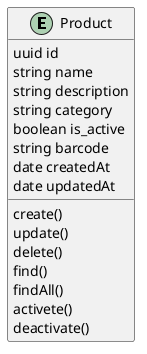 @startuml

entity Product

Product : uuid id
Product : string name
Product : string description
Product : string category
Product : boolean is_active
Product : string barcode
Product : date createdAt
Product : date updatedAt

Product : create()
Product : update()
Product : delete()
Product : find()
Product : findAll()
Product : activete()
Product : deactivate()
@enduml